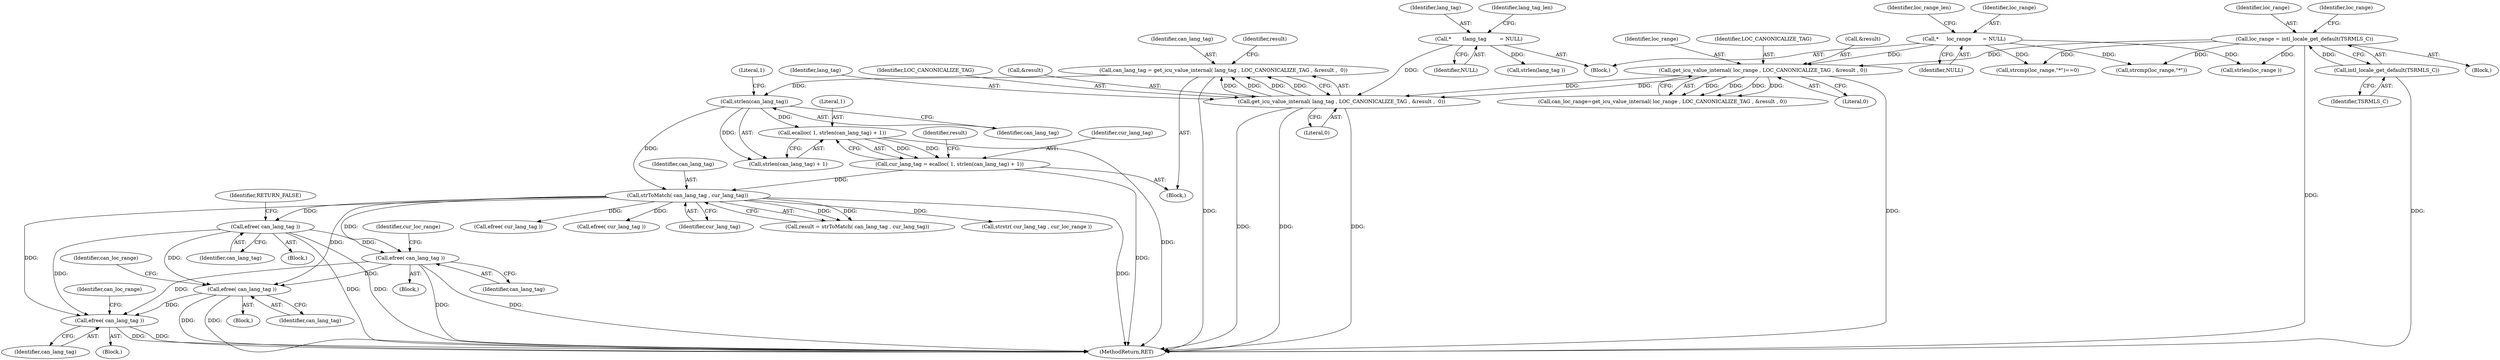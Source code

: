 digraph "0_php-src_97eff7eb57fc2320c267a949cffd622c38712484?w=1_10@API" {
"1000328" [label="(Call,efree( can_lang_tag ))"];
"1000260" [label="(Call,efree( can_lang_tag ))"];
"1000237" [label="(Call,efree( can_lang_tag ))"];
"1000227" [label="(Call,strToMatch( can_lang_tag , cur_lang_tag))"];
"1000222" [label="(Call,strlen(can_lang_tag))"];
"1000203" [label="(Call,can_lang_tag = get_icu_value_internal( lang_tag , LOC_CANONICALIZE_TAG , &result ,  0))"];
"1000205" [label="(Call,get_icu_value_internal( lang_tag , LOC_CANONICALIZE_TAG , &result ,  0))"];
"1000116" [label="(Call,*       \tlang_tag        = NULL)"];
"1000191" [label="(Call,get_icu_value_internal( loc_range , LOC_CANONICALIZE_TAG , &result , 0))"];
"1000124" [label="(Call,*     loc_range       = NULL)"];
"1000174" [label="(Call,loc_range = intl_locale_get_default(TSRMLS_C))"];
"1000176" [label="(Call,intl_locale_get_default(TSRMLS_C))"];
"1000217" [label="(Call,cur_lang_tag = ecalloc( 1, strlen(can_lang_tag) + 1))"];
"1000219" [label="(Call,ecalloc( 1, strlen(can_lang_tag) + 1))"];
"1000307" [label="(Call,efree( can_lang_tag ))"];
"1000327" [label="(Block,)"];
"1000175" [label="(Identifier,loc_range)"];
"1000226" [label="(Identifier,result)"];
"1000228" [label="(Identifier,can_lang_tag)"];
"1000180" [label="(Call,strcmp(loc_range,\"*\"))"];
"1000117" [label="(Identifier,lang_tag)"];
"1000237" [label="(Call,efree( can_lang_tag ))"];
"1000235" [label="(Call,efree( cur_lang_tag ))"];
"1000227" [label="(Call,strToMatch( can_lang_tag , cur_lang_tag))"];
"1000118" [label="(Identifier,NULL)"];
"1000173" [label="(Block,)"];
"1000261" [label="(Identifier,can_lang_tag)"];
"1000203" [label="(Call,can_lang_tag = get_icu_value_internal( lang_tag , LOC_CANONICALIZE_TAG , &result ,  0))"];
"1000129" [label="(Identifier,loc_range_len)"];
"1000176" [label="(Call,intl_locale_get_default(TSRMLS_C))"];
"1000177" [label="(Identifier,TSRMLS_C)"];
"1000258" [label="(Call,efree( cur_lang_tag ))"];
"1000223" [label="(Identifier,can_lang_tag)"];
"1000308" [label="(Identifier,can_lang_tag)"];
"1000206" [label="(Identifier,lang_tag)"];
"1000192" [label="(Identifier,loc_range)"];
"1000257" [label="(Block,)"];
"1000239" [label="(Identifier,RETURN_FALSE)"];
"1000219" [label="(Call,ecalloc( 1, strlen(can_lang_tag) + 1))"];
"1000124" [label="(Call,*     loc_range       = NULL)"];
"1000174" [label="(Call,loc_range = intl_locale_get_default(TSRMLS_C))"];
"1000331" [label="(Identifier,can_loc_range)"];
"1000310" [label="(Identifier,can_loc_range)"];
"1000222" [label="(Call,strlen(can_lang_tag))"];
"1000260" [label="(Call,efree( can_lang_tag ))"];
"1000229" [label="(Identifier,cur_lang_tag)"];
"1000221" [label="(Call,strlen(can_lang_tag) + 1)"];
"1000220" [label="(Literal,1)"];
"1000431" [label="(MethodReturn,RET)"];
"1000193" [label="(Identifier,LOC_CANONICALIZE_TAG)"];
"1000189" [label="(Call,can_loc_range=get_icu_value_internal( loc_range , LOC_CANONICALIZE_TAG , &result , 0))"];
"1000364" [label="(Call,strlen(loc_range ))"];
"1000207" [label="(Identifier,LOC_CANONICALIZE_TAG)"];
"1000238" [label="(Identifier,can_lang_tag)"];
"1000196" [label="(Literal,0)"];
"1000126" [label="(Identifier,NULL)"];
"1000225" [label="(Call,result = strToMatch( can_lang_tag , cur_lang_tag))"];
"1000263" [label="(Identifier,cur_loc_range)"];
"1000125" [label="(Identifier,loc_range)"];
"1000329" [label="(Identifier,can_lang_tag)"];
"1000116" [label="(Call,*       \tlang_tag        = NULL)"];
"1000306" [label="(Block,)"];
"1000204" [label="(Identifier,can_lang_tag)"];
"1000328" [label="(Call,efree( can_lang_tag ))"];
"1000307" [label="(Call,efree( can_lang_tag ))"];
"1000234" [label="(Block,)"];
"1000217" [label="(Call,cur_lang_tag = ecalloc( 1, strlen(can_lang_tag) + 1))"];
"1000269" [label="(Call,strstr( cur_lang_tag , cur_loc_range ))"];
"1000191" [label="(Call,get_icu_value_internal( loc_range , LOC_CANONICALIZE_TAG , &result , 0))"];
"1000224" [label="(Literal,1)"];
"1000114" [label="(Block,)"];
"1000188" [label="(Block,)"];
"1000343" [label="(Call,strlen(lang_tag ))"];
"1000181" [label="(Identifier,loc_range)"];
"1000208" [label="(Call,&result)"];
"1000121" [label="(Identifier,lang_tag_len)"];
"1000218" [label="(Identifier,cur_lang_tag)"];
"1000213" [label="(Identifier,result)"];
"1000194" [label="(Call,&result)"];
"1000179" [label="(Call,strcmp(loc_range,\"*\")==0)"];
"1000205" [label="(Call,get_icu_value_internal( lang_tag , LOC_CANONICALIZE_TAG , &result ,  0))"];
"1000210" [label="(Literal,0)"];
"1000328" -> "1000327"  [label="AST: "];
"1000328" -> "1000329"  [label="CFG: "];
"1000329" -> "1000328"  [label="AST: "];
"1000331" -> "1000328"  [label="CFG: "];
"1000328" -> "1000431"  [label="DDG: "];
"1000328" -> "1000431"  [label="DDG: "];
"1000260" -> "1000328"  [label="DDG: "];
"1000307" -> "1000328"  [label="DDG: "];
"1000237" -> "1000328"  [label="DDG: "];
"1000227" -> "1000328"  [label="DDG: "];
"1000260" -> "1000257"  [label="AST: "];
"1000260" -> "1000261"  [label="CFG: "];
"1000261" -> "1000260"  [label="AST: "];
"1000263" -> "1000260"  [label="CFG: "];
"1000260" -> "1000431"  [label="DDG: "];
"1000260" -> "1000431"  [label="DDG: "];
"1000237" -> "1000260"  [label="DDG: "];
"1000227" -> "1000260"  [label="DDG: "];
"1000260" -> "1000307"  [label="DDG: "];
"1000237" -> "1000234"  [label="AST: "];
"1000237" -> "1000238"  [label="CFG: "];
"1000238" -> "1000237"  [label="AST: "];
"1000239" -> "1000237"  [label="CFG: "];
"1000237" -> "1000431"  [label="DDG: "];
"1000237" -> "1000431"  [label="DDG: "];
"1000227" -> "1000237"  [label="DDG: "];
"1000237" -> "1000307"  [label="DDG: "];
"1000227" -> "1000225"  [label="AST: "];
"1000227" -> "1000229"  [label="CFG: "];
"1000228" -> "1000227"  [label="AST: "];
"1000229" -> "1000227"  [label="AST: "];
"1000225" -> "1000227"  [label="CFG: "];
"1000227" -> "1000431"  [label="DDG: "];
"1000227" -> "1000225"  [label="DDG: "];
"1000227" -> "1000225"  [label="DDG: "];
"1000222" -> "1000227"  [label="DDG: "];
"1000217" -> "1000227"  [label="DDG: "];
"1000227" -> "1000235"  [label="DDG: "];
"1000227" -> "1000258"  [label="DDG: "];
"1000227" -> "1000269"  [label="DDG: "];
"1000227" -> "1000307"  [label="DDG: "];
"1000222" -> "1000221"  [label="AST: "];
"1000222" -> "1000223"  [label="CFG: "];
"1000223" -> "1000222"  [label="AST: "];
"1000224" -> "1000222"  [label="CFG: "];
"1000222" -> "1000219"  [label="DDG: "];
"1000222" -> "1000221"  [label="DDG: "];
"1000203" -> "1000222"  [label="DDG: "];
"1000203" -> "1000188"  [label="AST: "];
"1000203" -> "1000205"  [label="CFG: "];
"1000204" -> "1000203"  [label="AST: "];
"1000205" -> "1000203"  [label="AST: "];
"1000213" -> "1000203"  [label="CFG: "];
"1000203" -> "1000431"  [label="DDG: "];
"1000205" -> "1000203"  [label="DDG: "];
"1000205" -> "1000203"  [label="DDG: "];
"1000205" -> "1000203"  [label="DDG: "];
"1000205" -> "1000203"  [label="DDG: "];
"1000205" -> "1000210"  [label="CFG: "];
"1000206" -> "1000205"  [label="AST: "];
"1000207" -> "1000205"  [label="AST: "];
"1000208" -> "1000205"  [label="AST: "];
"1000210" -> "1000205"  [label="AST: "];
"1000205" -> "1000431"  [label="DDG: "];
"1000205" -> "1000431"  [label="DDG: "];
"1000205" -> "1000431"  [label="DDG: "];
"1000116" -> "1000205"  [label="DDG: "];
"1000191" -> "1000205"  [label="DDG: "];
"1000191" -> "1000205"  [label="DDG: "];
"1000116" -> "1000114"  [label="AST: "];
"1000116" -> "1000118"  [label="CFG: "];
"1000117" -> "1000116"  [label="AST: "];
"1000118" -> "1000116"  [label="AST: "];
"1000121" -> "1000116"  [label="CFG: "];
"1000116" -> "1000343"  [label="DDG: "];
"1000191" -> "1000189"  [label="AST: "];
"1000191" -> "1000196"  [label="CFG: "];
"1000192" -> "1000191"  [label="AST: "];
"1000193" -> "1000191"  [label="AST: "];
"1000194" -> "1000191"  [label="AST: "];
"1000196" -> "1000191"  [label="AST: "];
"1000189" -> "1000191"  [label="CFG: "];
"1000191" -> "1000431"  [label="DDG: "];
"1000191" -> "1000189"  [label="DDG: "];
"1000191" -> "1000189"  [label="DDG: "];
"1000191" -> "1000189"  [label="DDG: "];
"1000191" -> "1000189"  [label="DDG: "];
"1000124" -> "1000191"  [label="DDG: "];
"1000174" -> "1000191"  [label="DDG: "];
"1000124" -> "1000114"  [label="AST: "];
"1000124" -> "1000126"  [label="CFG: "];
"1000125" -> "1000124"  [label="AST: "];
"1000126" -> "1000124"  [label="AST: "];
"1000129" -> "1000124"  [label="CFG: "];
"1000124" -> "1000179"  [label="DDG: "];
"1000124" -> "1000180"  [label="DDG: "];
"1000124" -> "1000364"  [label="DDG: "];
"1000174" -> "1000173"  [label="AST: "];
"1000174" -> "1000176"  [label="CFG: "];
"1000175" -> "1000174"  [label="AST: "];
"1000176" -> "1000174"  [label="AST: "];
"1000181" -> "1000174"  [label="CFG: "];
"1000174" -> "1000431"  [label="DDG: "];
"1000176" -> "1000174"  [label="DDG: "];
"1000174" -> "1000179"  [label="DDG: "];
"1000174" -> "1000180"  [label="DDG: "];
"1000174" -> "1000364"  [label="DDG: "];
"1000176" -> "1000177"  [label="CFG: "];
"1000177" -> "1000176"  [label="AST: "];
"1000176" -> "1000431"  [label="DDG: "];
"1000217" -> "1000188"  [label="AST: "];
"1000217" -> "1000219"  [label="CFG: "];
"1000218" -> "1000217"  [label="AST: "];
"1000219" -> "1000217"  [label="AST: "];
"1000226" -> "1000217"  [label="CFG: "];
"1000217" -> "1000431"  [label="DDG: "];
"1000219" -> "1000217"  [label="DDG: "];
"1000219" -> "1000217"  [label="DDG: "];
"1000219" -> "1000221"  [label="CFG: "];
"1000220" -> "1000219"  [label="AST: "];
"1000221" -> "1000219"  [label="AST: "];
"1000219" -> "1000431"  [label="DDG: "];
"1000307" -> "1000306"  [label="AST: "];
"1000307" -> "1000308"  [label="CFG: "];
"1000308" -> "1000307"  [label="AST: "];
"1000310" -> "1000307"  [label="CFG: "];
"1000307" -> "1000431"  [label="DDG: "];
"1000307" -> "1000431"  [label="DDG: "];
}
